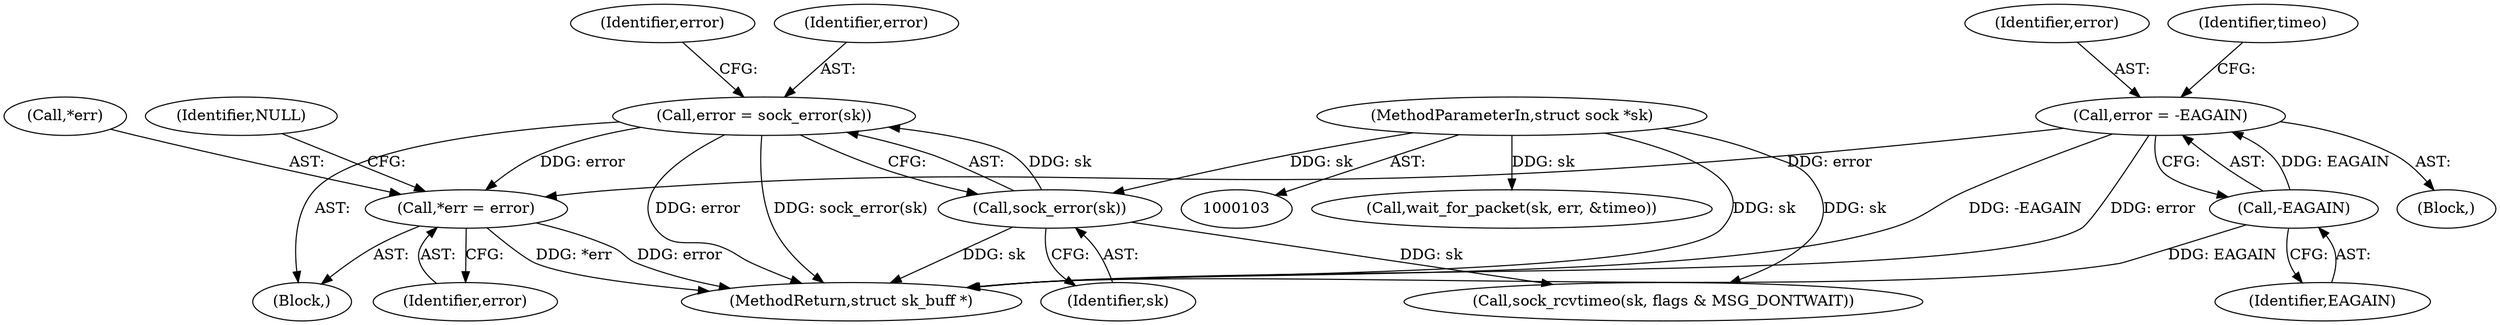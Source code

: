 digraph "0_linux_77c1090f94d1b0b5186fb13a1b71b47b1343f87f@pointer" {
"1000215" [label="(Call,*err = error)"];
"1000113" [label="(Call,error = sock_error(sk))"];
"1000115" [label="(Call,sock_error(sk))"];
"1000104" [label="(MethodParameterIn,struct sock *sk)"];
"1000198" [label="(Call,error = -EAGAIN)"];
"1000200" [label="(Call,-EAGAIN)"];
"1000199" [label="(Identifier,error)"];
"1000218" [label="(Identifier,error)"];
"1000118" [label="(Identifier,error)"];
"1000113" [label="(Call,error = sock_error(sk))"];
"1000200" [label="(Call,-EAGAIN)"];
"1000207" [label="(Call,wait_for_packet(sk, err, &timeo))"];
"1000114" [label="(Identifier,error)"];
"1000216" [label="(Call,*err)"];
"1000201" [label="(Identifier,EAGAIN)"];
"1000122" [label="(Call,sock_rcvtimeo(sk, flags & MSG_DONTWAIT))"];
"1000115" [label="(Call,sock_error(sk))"];
"1000104" [label="(MethodParameterIn,struct sock *sk)"];
"1000220" [label="(Identifier,NULL)"];
"1000215" [label="(Call,*err = error)"];
"1000198" [label="(Call,error = -EAGAIN)"];
"1000128" [label="(Block,)"];
"1000116" [label="(Identifier,sk)"];
"1000109" [label="(Block,)"];
"1000204" [label="(Identifier,timeo)"];
"1000221" [label="(MethodReturn,struct sk_buff *)"];
"1000215" -> "1000109"  [label="AST: "];
"1000215" -> "1000218"  [label="CFG: "];
"1000216" -> "1000215"  [label="AST: "];
"1000218" -> "1000215"  [label="AST: "];
"1000220" -> "1000215"  [label="CFG: "];
"1000215" -> "1000221"  [label="DDG: *err"];
"1000215" -> "1000221"  [label="DDG: error"];
"1000113" -> "1000215"  [label="DDG: error"];
"1000198" -> "1000215"  [label="DDG: error"];
"1000113" -> "1000109"  [label="AST: "];
"1000113" -> "1000115"  [label="CFG: "];
"1000114" -> "1000113"  [label="AST: "];
"1000115" -> "1000113"  [label="AST: "];
"1000118" -> "1000113"  [label="CFG: "];
"1000113" -> "1000221"  [label="DDG: error"];
"1000113" -> "1000221"  [label="DDG: sock_error(sk)"];
"1000115" -> "1000113"  [label="DDG: sk"];
"1000115" -> "1000116"  [label="CFG: "];
"1000116" -> "1000115"  [label="AST: "];
"1000115" -> "1000221"  [label="DDG: sk"];
"1000104" -> "1000115"  [label="DDG: sk"];
"1000115" -> "1000122"  [label="DDG: sk"];
"1000104" -> "1000103"  [label="AST: "];
"1000104" -> "1000221"  [label="DDG: sk"];
"1000104" -> "1000122"  [label="DDG: sk"];
"1000104" -> "1000207"  [label="DDG: sk"];
"1000198" -> "1000128"  [label="AST: "];
"1000198" -> "1000200"  [label="CFG: "];
"1000199" -> "1000198"  [label="AST: "];
"1000200" -> "1000198"  [label="AST: "];
"1000204" -> "1000198"  [label="CFG: "];
"1000198" -> "1000221"  [label="DDG: -EAGAIN"];
"1000198" -> "1000221"  [label="DDG: error"];
"1000200" -> "1000198"  [label="DDG: EAGAIN"];
"1000200" -> "1000201"  [label="CFG: "];
"1000201" -> "1000200"  [label="AST: "];
"1000200" -> "1000221"  [label="DDG: EAGAIN"];
}

